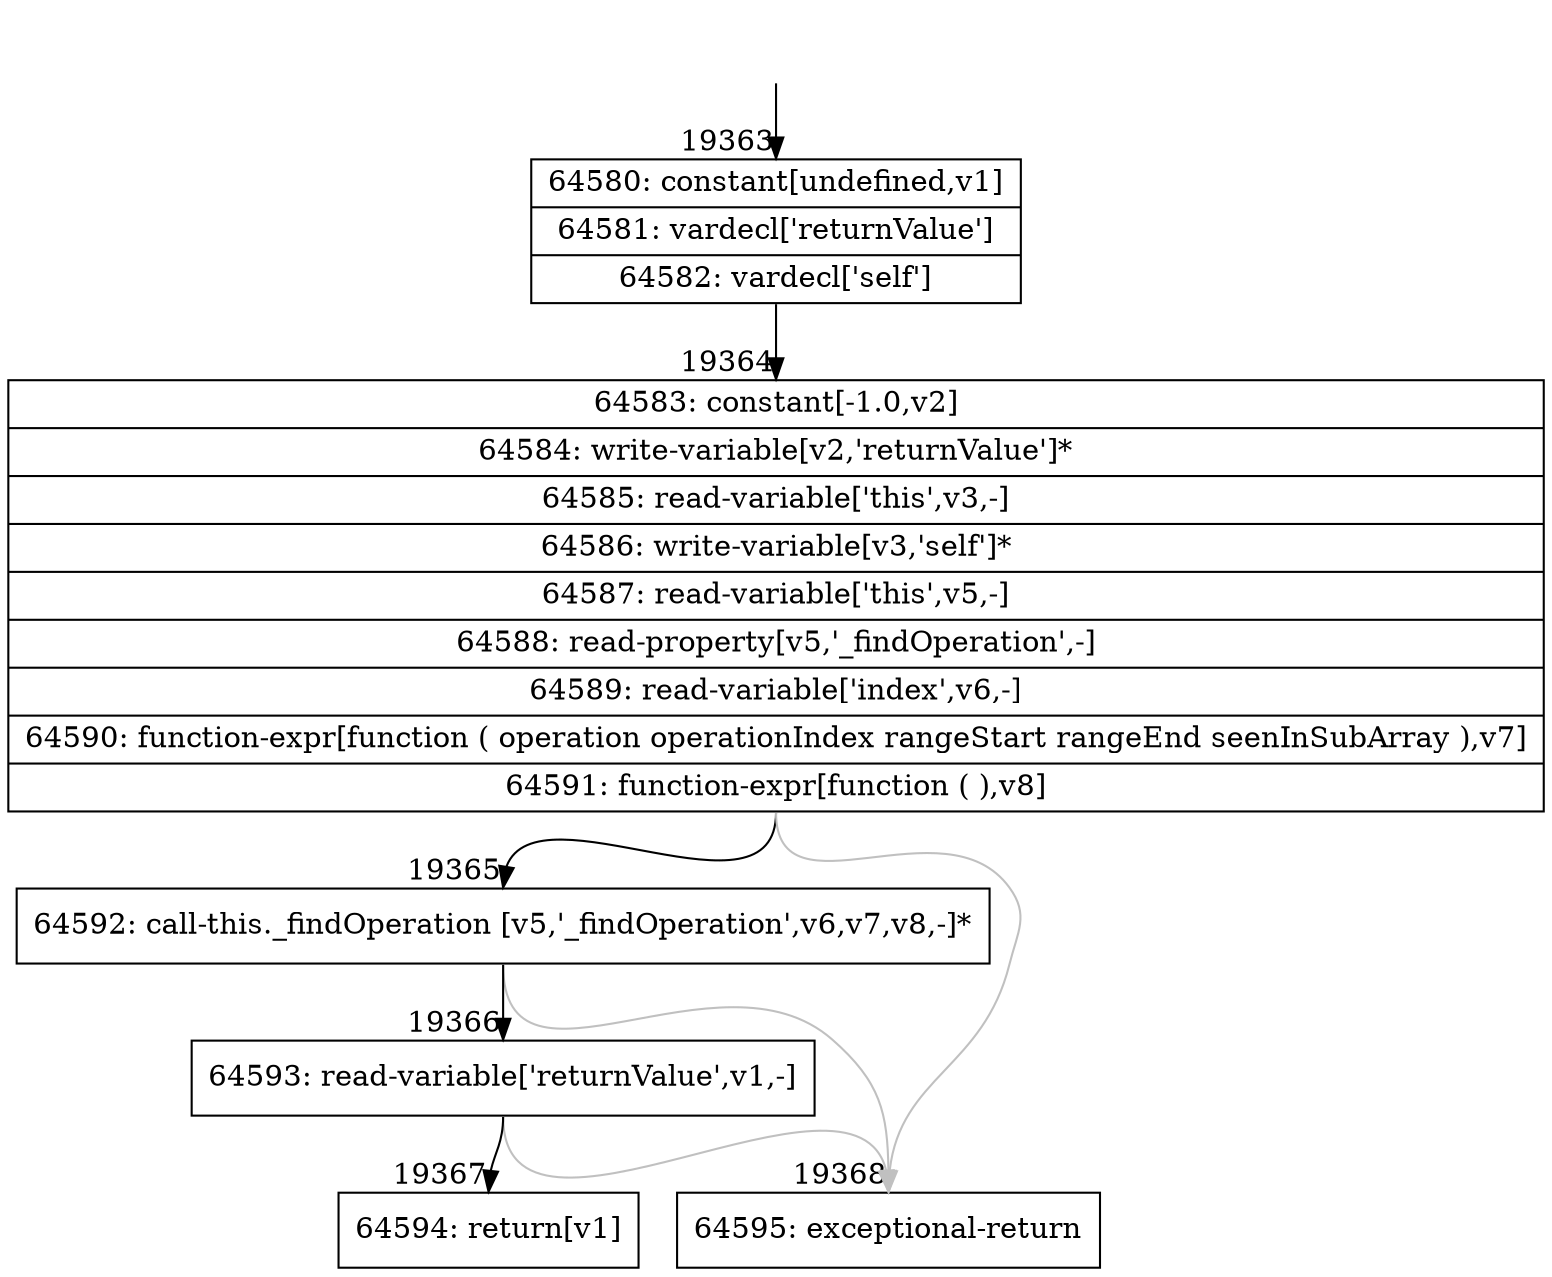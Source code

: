 digraph {
rankdir="TD"
BB_entry1666[shape=none,label=""];
BB_entry1666 -> BB19363 [tailport=s, headport=n, headlabel="    19363"]
BB19363 [shape=record label="{64580: constant[undefined,v1]|64581: vardecl['returnValue']|64582: vardecl['self']}" ] 
BB19363 -> BB19364 [tailport=s, headport=n, headlabel="      19364"]
BB19364 [shape=record label="{64583: constant[-1.0,v2]|64584: write-variable[v2,'returnValue']*|64585: read-variable['this',v3,-]|64586: write-variable[v3,'self']*|64587: read-variable['this',v5,-]|64588: read-property[v5,'_findOperation',-]|64589: read-variable['index',v6,-]|64590: function-expr[function ( operation operationIndex rangeStart rangeEnd seenInSubArray ),v7]|64591: function-expr[function ( ),v8]}" ] 
BB19364 -> BB19365 [tailport=s, headport=n, headlabel="      19365"]
BB19364 -> BB19368 [tailport=s, headport=n, color=gray, headlabel="      19368"]
BB19365 [shape=record label="{64592: call-this._findOperation [v5,'_findOperation',v6,v7,v8,-]*}" ] 
BB19365 -> BB19366 [tailport=s, headport=n, headlabel="      19366"]
BB19365 -> BB19368 [tailport=s, headport=n, color=gray]
BB19366 [shape=record label="{64593: read-variable['returnValue',v1,-]}" ] 
BB19366 -> BB19367 [tailport=s, headport=n, headlabel="      19367"]
BB19366 -> BB19368 [tailport=s, headport=n, color=gray]
BB19367 [shape=record label="{64594: return[v1]}" ] 
BB19368 [shape=record label="{64595: exceptional-return}" ] 
//#$~ 36252
}
